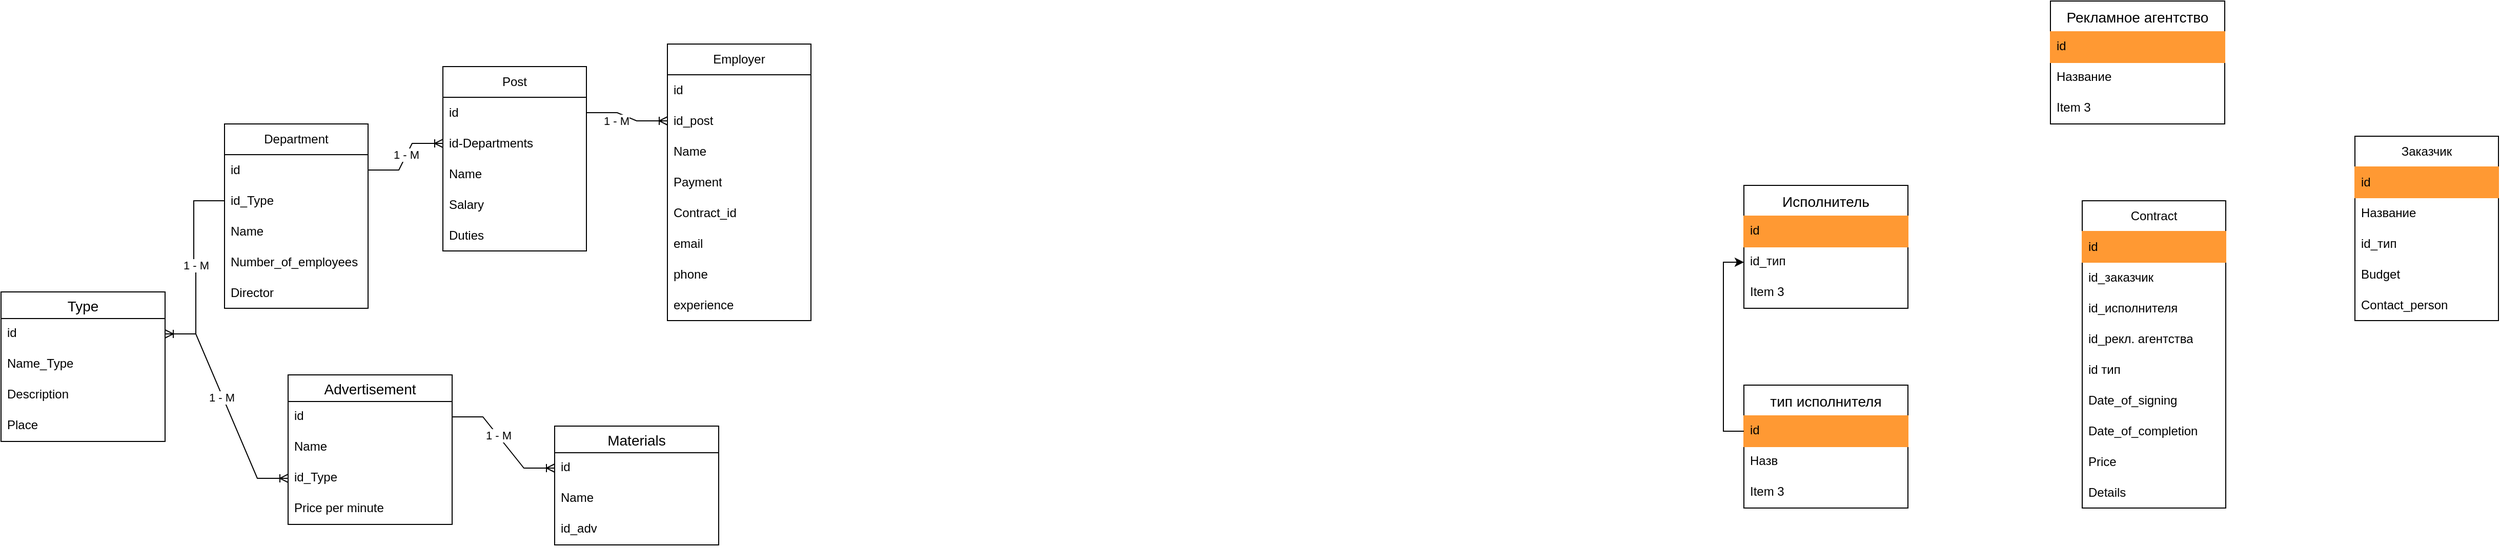 <mxfile version="22.1.7" type="github">
  <diagram name="Страница 1" id="RJepbSxgr9JCMze_nwbU">
    <mxGraphModel dx="2156" dy="929" grid="1" gridSize="11" guides="1" tooltips="1" connect="1" arrows="1" fold="1" page="0" pageScale="1" pageWidth="827" pageHeight="1169" background="none" math="0" shadow="0">
      <root>
        <mxCell id="0" />
        <mxCell id="1" parent="0" />
        <mxCell id="G2dq0zFy6co482DmJKPM-1" value="Post" style="swimlane;fontStyle=0;childLayout=stackLayout;horizontal=1;startSize=30;horizontalStack=0;resizeParent=1;resizeParentMax=0;resizeLast=0;collapsible=1;marginBottom=0;whiteSpace=wrap;html=1;metaEdit=0;rounded=0;swimlaneLine=1;glass=0;shadow=0;noLabel=0;direction=east;fixDash=0;absoluteArcSize=0;" parent="1" vertex="1">
          <mxGeometry x="-589" y="9" width="140" height="180" as="geometry" />
        </mxCell>
        <mxCell id="G2dq0zFy6co482DmJKPM-2" value="id" style="text;strokeColor=none;fillColor=none;align=left;verticalAlign=middle;spacingLeft=4;spacingRight=4;overflow=hidden;points=[[0,0.5],[1,0.5]];portConstraint=eastwest;rotatable=0;whiteSpace=wrap;html=1;" parent="G2dq0zFy6co482DmJKPM-1" vertex="1">
          <mxGeometry y="30" width="140" height="30" as="geometry" />
        </mxCell>
        <mxCell id="G2dq0zFy6co482DmJKPM-7" value="id-Departments" style="text;strokeColor=none;fillColor=none;align=left;verticalAlign=middle;spacingLeft=4;spacingRight=4;overflow=hidden;points=[[0,0.5],[1,0.5]];portConstraint=eastwest;rotatable=0;whiteSpace=wrap;html=1;" parent="G2dq0zFy6co482DmJKPM-1" vertex="1">
          <mxGeometry y="60" width="140" height="30" as="geometry" />
        </mxCell>
        <mxCell id="G2dq0zFy6co482DmJKPM-3" value="Name" style="text;strokeColor=none;fillColor=none;align=left;verticalAlign=middle;spacingLeft=4;spacingRight=4;overflow=hidden;points=[[0,0.5],[1,0.5]];portConstraint=eastwest;rotatable=0;whiteSpace=wrap;html=1;" parent="G2dq0zFy6co482DmJKPM-1" vertex="1">
          <mxGeometry y="90" width="140" height="30" as="geometry" />
        </mxCell>
        <mxCell id="G2dq0zFy6co482DmJKPM-4" value="Salary" style="text;strokeColor=none;fillColor=none;align=left;verticalAlign=middle;spacingLeft=4;spacingRight=4;overflow=hidden;points=[[0,0.5],[1,0.5]];portConstraint=eastwest;rotatable=0;whiteSpace=wrap;html=1;" parent="G2dq0zFy6co482DmJKPM-1" vertex="1">
          <mxGeometry y="120" width="140" height="30" as="geometry" />
        </mxCell>
        <mxCell id="G2dq0zFy6co482DmJKPM-5" value="Duties" style="text;strokeColor=none;fillColor=none;align=left;verticalAlign=middle;spacingLeft=4;spacingRight=4;overflow=hidden;points=[[0,0.5],[1,0.5]];portConstraint=eastwest;rotatable=0;whiteSpace=wrap;html=1;" parent="G2dq0zFy6co482DmJKPM-1" vertex="1">
          <mxGeometry y="150" width="140" height="30" as="geometry" />
        </mxCell>
        <mxCell id="G2dq0zFy6co482DmJKPM-18" value="Department" style="swimlane;fontStyle=0;childLayout=stackLayout;horizontal=1;startSize=30;horizontalStack=0;resizeParent=1;resizeParentMax=0;resizeLast=0;collapsible=1;marginBottom=0;whiteSpace=wrap;html=1;metaEdit=0;rounded=0;swimlaneLine=1;glass=0;shadow=0;noLabel=0;direction=east;fixDash=0;absoluteArcSize=0;" parent="1" vertex="1">
          <mxGeometry x="-802" y="65" width="140" height="180" as="geometry" />
        </mxCell>
        <mxCell id="G2dq0zFy6co482DmJKPM-19" value="id" style="text;strokeColor=none;fillColor=none;align=left;verticalAlign=middle;spacingLeft=4;spacingRight=4;overflow=hidden;points=[[0,0.5],[1,0.5]];portConstraint=eastwest;rotatable=0;whiteSpace=wrap;html=1;" parent="G2dq0zFy6co482DmJKPM-18" vertex="1">
          <mxGeometry y="30" width="140" height="30" as="geometry" />
        </mxCell>
        <mxCell id="-k7Zx-D977QTdwcUHwIx-58" value="id_Type" style="text;strokeColor=none;fillColor=none;align=left;verticalAlign=middle;spacingLeft=4;spacingRight=4;overflow=hidden;points=[[0,0.5],[1,0.5]];portConstraint=eastwest;rotatable=0;whiteSpace=wrap;html=1;" parent="G2dq0zFy6co482DmJKPM-18" vertex="1">
          <mxGeometry y="60" width="140" height="30" as="geometry" />
        </mxCell>
        <mxCell id="G2dq0zFy6co482DmJKPM-20" value="Name" style="text;strokeColor=none;fillColor=none;align=left;verticalAlign=middle;spacingLeft=4;spacingRight=4;overflow=hidden;points=[[0,0.5],[1,0.5]];portConstraint=eastwest;rotatable=0;whiteSpace=wrap;html=1;" parent="G2dq0zFy6co482DmJKPM-18" vertex="1">
          <mxGeometry y="90" width="140" height="30" as="geometry" />
        </mxCell>
        <mxCell id="G2dq0zFy6co482DmJKPM-35" value="Number_of_employees" style="text;strokeColor=none;fillColor=none;align=left;verticalAlign=middle;spacingLeft=4;spacingRight=4;overflow=hidden;points=[[0,0.5],[1,0.5]];portConstraint=eastwest;rotatable=0;whiteSpace=wrap;html=1;" parent="G2dq0zFy6co482DmJKPM-18" vertex="1">
          <mxGeometry y="120" width="140" height="30" as="geometry" />
        </mxCell>
        <mxCell id="G2dq0zFy6co482DmJKPM-25" value="Director" style="text;strokeColor=none;fillColor=none;align=left;verticalAlign=middle;spacingLeft=4;spacingRight=4;overflow=hidden;points=[[0,0.5],[1,0.5]];portConstraint=eastwest;rotatable=0;whiteSpace=wrap;html=1;" parent="G2dq0zFy6co482DmJKPM-18" vertex="1">
          <mxGeometry y="150" width="140" height="30" as="geometry" />
        </mxCell>
        <mxCell id="-k7Zx-D977QTdwcUHwIx-12" value="Заказчик" style="swimlane;fontStyle=0;childLayout=stackLayout;horizontal=1;startSize=30;horizontalStack=0;resizeParent=1;resizeParentMax=0;resizeLast=0;collapsible=1;marginBottom=0;whiteSpace=wrap;html=1;metaEdit=0;rounded=0;swimlaneLine=1;glass=0;shadow=0;noLabel=0;direction=east;fixDash=0;absoluteArcSize=0;" parent="1" vertex="1">
          <mxGeometry x="1276" y="77" width="140" height="180" as="geometry" />
        </mxCell>
        <mxCell id="-k7Zx-D977QTdwcUHwIx-13" value="id" style="text;strokeColor=#FF9933;fillColor=#FF9933;align=left;verticalAlign=middle;spacingLeft=4;spacingRight=4;overflow=hidden;points=[[0,0.5],[1,0.5]];portConstraint=eastwest;rotatable=0;whiteSpace=wrap;html=1;" parent="-k7Zx-D977QTdwcUHwIx-12" vertex="1">
          <mxGeometry y="30" width="140" height="30" as="geometry" />
        </mxCell>
        <mxCell id="-k7Zx-D977QTdwcUHwIx-15" value="Название" style="text;strokeColor=none;fillColor=none;align=left;verticalAlign=middle;spacingLeft=4;spacingRight=4;overflow=hidden;points=[[0,0.5],[1,0.5]];portConstraint=eastwest;rotatable=0;whiteSpace=wrap;html=1;" parent="-k7Zx-D977QTdwcUHwIx-12" vertex="1">
          <mxGeometry y="60" width="140" height="30" as="geometry" />
        </mxCell>
        <mxCell id="-k7Zx-D977QTdwcUHwIx-16" value="id_тип" style="text;strokeColor=none;fillColor=none;align=left;verticalAlign=middle;spacingLeft=4;spacingRight=4;overflow=hidden;points=[[0,0.5],[1,0.5]];portConstraint=eastwest;rotatable=0;whiteSpace=wrap;html=1;" parent="-k7Zx-D977QTdwcUHwIx-12" vertex="1">
          <mxGeometry y="90" width="140" height="30" as="geometry" />
        </mxCell>
        <mxCell id="-k7Zx-D977QTdwcUHwIx-17" value="Budget" style="text;strokeColor=none;fillColor=none;align=left;verticalAlign=middle;spacingLeft=4;spacingRight=4;overflow=hidden;points=[[0,0.5],[1,0.5]];portConstraint=eastwest;rotatable=0;whiteSpace=wrap;html=1;" parent="-k7Zx-D977QTdwcUHwIx-12" vertex="1">
          <mxGeometry y="120" width="140" height="30" as="geometry" />
        </mxCell>
        <mxCell id="-k7Zx-D977QTdwcUHwIx-20" value="Contact_person" style="text;strokeColor=none;fillColor=none;align=left;verticalAlign=middle;spacingLeft=4;spacingRight=4;overflow=hidden;points=[[0,0.5],[1,0.5]];portConstraint=eastwest;rotatable=0;whiteSpace=wrap;html=1;" parent="-k7Zx-D977QTdwcUHwIx-12" vertex="1">
          <mxGeometry y="150" width="140" height="30" as="geometry" />
        </mxCell>
        <mxCell id="-k7Zx-D977QTdwcUHwIx-28" value="Employer" style="swimlane;fontStyle=0;childLayout=stackLayout;horizontal=1;startSize=30;horizontalStack=0;resizeParent=1;resizeParentMax=0;resizeLast=0;collapsible=1;marginBottom=0;whiteSpace=wrap;html=1;metaEdit=0;rounded=0;swimlaneLine=1;glass=0;shadow=0;noLabel=0;direction=east;fixDash=0;absoluteArcSize=0;" parent="1" vertex="1">
          <mxGeometry x="-370" y="-13" width="140" height="270" as="geometry">
            <mxRectangle x="-180" y="220" width="90" height="30" as="alternateBounds" />
          </mxGeometry>
        </mxCell>
        <mxCell id="-k7Zx-D977QTdwcUHwIx-29" value="id" style="text;strokeColor=none;fillColor=none;align=left;verticalAlign=middle;spacingLeft=4;spacingRight=4;overflow=hidden;points=[[0,0.5],[1,0.5]];portConstraint=eastwest;rotatable=0;whiteSpace=wrap;html=1;" parent="-k7Zx-D977QTdwcUHwIx-28" vertex="1">
          <mxGeometry y="30" width="140" height="30" as="geometry" />
        </mxCell>
        <mxCell id="-k7Zx-D977QTdwcUHwIx-30" value="id_post" style="text;strokeColor=none;fillColor=none;align=left;verticalAlign=middle;spacingLeft=4;spacingRight=4;overflow=hidden;points=[[0,0.5],[1,0.5]];portConstraint=eastwest;rotatable=0;whiteSpace=wrap;html=1;" parent="-k7Zx-D977QTdwcUHwIx-28" vertex="1">
          <mxGeometry y="60" width="140" height="30" as="geometry" />
        </mxCell>
        <mxCell id="-k7Zx-D977QTdwcUHwIx-31" value="Name" style="text;strokeColor=none;fillColor=none;align=left;verticalAlign=middle;spacingLeft=4;spacingRight=4;overflow=hidden;points=[[0,0.5],[1,0.5]];portConstraint=eastwest;rotatable=0;whiteSpace=wrap;html=1;" parent="-k7Zx-D977QTdwcUHwIx-28" vertex="1">
          <mxGeometry y="90" width="140" height="30" as="geometry" />
        </mxCell>
        <mxCell id="onbaWOsgui4nxf-Jx1qG-4" value="Payment" style="text;strokeColor=none;fillColor=none;align=left;verticalAlign=middle;spacingLeft=4;spacingRight=4;overflow=hidden;points=[[0,0.5],[1,0.5]];portConstraint=eastwest;rotatable=0;whiteSpace=wrap;html=1;" parent="-k7Zx-D977QTdwcUHwIx-28" vertex="1">
          <mxGeometry y="120" width="140" height="30" as="geometry" />
        </mxCell>
        <mxCell id="onbaWOsgui4nxf-Jx1qG-9" value="Contract_id" style="text;strokeColor=none;fillColor=none;align=left;verticalAlign=middle;spacingLeft=4;spacingRight=4;overflow=hidden;points=[[0,0.5],[1,0.5]];portConstraint=eastwest;rotatable=0;whiteSpace=wrap;html=1;" parent="-k7Zx-D977QTdwcUHwIx-28" vertex="1">
          <mxGeometry y="150" width="140" height="30" as="geometry" />
        </mxCell>
        <mxCell id="-k7Zx-D977QTdwcUHwIx-32" value="email" style="text;strokeColor=none;fillColor=none;align=left;verticalAlign=middle;spacingLeft=4;spacingRight=4;overflow=hidden;points=[[0,0.5],[1,0.5]];portConstraint=eastwest;rotatable=0;whiteSpace=wrap;html=1;" parent="-k7Zx-D977QTdwcUHwIx-28" vertex="1">
          <mxGeometry y="180" width="140" height="30" as="geometry" />
        </mxCell>
        <mxCell id="-k7Zx-D977QTdwcUHwIx-33" value="phone" style="text;strokeColor=none;fillColor=none;align=left;verticalAlign=middle;spacingLeft=4;spacingRight=4;overflow=hidden;points=[[0,0.5],[1,0.5]];portConstraint=eastwest;rotatable=0;whiteSpace=wrap;html=1;" parent="-k7Zx-D977QTdwcUHwIx-28" vertex="1">
          <mxGeometry y="210" width="140" height="30" as="geometry" />
        </mxCell>
        <mxCell id="-k7Zx-D977QTdwcUHwIx-34" value="experience" style="text;strokeColor=none;fillColor=none;align=left;verticalAlign=middle;spacingLeft=4;spacingRight=4;overflow=hidden;points=[[0,0.5],[1,0.5]];portConstraint=eastwest;rotatable=0;whiteSpace=wrap;html=1;" parent="-k7Zx-D977QTdwcUHwIx-28" vertex="1">
          <mxGeometry y="240" width="140" height="30" as="geometry" />
        </mxCell>
        <mxCell id="-k7Zx-D977QTdwcUHwIx-63" value="" style="edgeStyle=entityRelationEdgeStyle;fontSize=12;html=1;endArrow=ERoneToMany;rounded=0;exitX=1;exitY=0.5;exitDx=0;exitDy=0;entryX=0;entryY=0.5;entryDx=0;entryDy=0;" parent="1" source="G2dq0zFy6co482DmJKPM-19" target="G2dq0zFy6co482DmJKPM-7" edge="1">
          <mxGeometry width="100" height="100" relative="1" as="geometry">
            <mxPoint x="-225.06" y="536" as="sourcePoint" />
            <mxPoint x="-125.06" y="436" as="targetPoint" />
            <Array as="points">
              <mxPoint x="-651" y="89" />
            </Array>
          </mxGeometry>
        </mxCell>
        <mxCell id="-k7Zx-D977QTdwcUHwIx-75" value="1 - М" style="edgeLabel;html=1;align=center;verticalAlign=middle;resizable=0;points=[];" parent="-k7Zx-D977QTdwcUHwIx-63" vertex="1" connectable="0">
          <mxGeometry x="0.046" y="1" relative="1" as="geometry">
            <mxPoint as="offset" />
          </mxGeometry>
        </mxCell>
        <mxCell id="-k7Zx-D977QTdwcUHwIx-64" value="" style="edgeStyle=entityRelationEdgeStyle;fontSize=12;html=1;endArrow=ERoneToMany;rounded=0;exitX=1;exitY=0.5;exitDx=0;exitDy=0;entryX=0;entryY=0.5;entryDx=0;entryDy=0;" parent="1" source="G2dq0zFy6co482DmJKPM-2" target="-k7Zx-D977QTdwcUHwIx-30" edge="1">
          <mxGeometry width="100" height="100" relative="1" as="geometry">
            <mxPoint x="-393" y="65" as="sourcePoint" />
            <mxPoint x="-323" y="360" as="targetPoint" />
          </mxGeometry>
        </mxCell>
        <mxCell id="-k7Zx-D977QTdwcUHwIx-74" value="1 - М" style="edgeLabel;html=1;align=center;verticalAlign=middle;resizable=0;points=[];" parent="-k7Zx-D977QTdwcUHwIx-64" vertex="1" connectable="0">
          <mxGeometry x="0.409" y="-1" relative="1" as="geometry">
            <mxPoint x="-27" y="-1" as="offset" />
          </mxGeometry>
        </mxCell>
        <mxCell id="onbaWOsgui4nxf-Jx1qG-6" value="" style="edgeStyle=entityRelationEdgeStyle;fontSize=12;html=1;endArrow=ERoneToMany;rounded=0;exitX=0;exitY=0.5;exitDx=0;exitDy=0;entryX=1;entryY=0.5;entryDx=0;entryDy=0;" parent="1" source="-k7Zx-D977QTdwcUHwIx-58" target="onbaWOsgui4nxf-Jx1qG-26" edge="1">
          <mxGeometry width="100" height="100" relative="1" as="geometry">
            <mxPoint x="-173" y="464" as="sourcePoint" />
            <mxPoint x="-907" y="314" as="targetPoint" />
            <Array as="points">
              <mxPoint x="-856" y="144" />
              <mxPoint x="-875" y="155" />
            </Array>
          </mxGeometry>
        </mxCell>
        <mxCell id="onbaWOsgui4nxf-Jx1qG-8" value="1 - М" style="edgeLabel;html=1;align=center;verticalAlign=middle;resizable=0;points=[];" parent="onbaWOsgui4nxf-Jx1qG-6" vertex="1" connectable="0">
          <mxGeometry x="-0.038" y="2" relative="1" as="geometry">
            <mxPoint as="offset" />
          </mxGeometry>
        </mxCell>
        <mxCell id="onbaWOsgui4nxf-Jx1qG-13" value="Type" style="swimlane;fontStyle=0;childLayout=stackLayout;horizontal=1;startSize=26;horizontalStack=0;resizeParent=1;resizeParentMax=0;resizeLast=0;collapsible=1;marginBottom=0;align=center;fontSize=14;" parent="1" vertex="1">
          <mxGeometry x="-1020" y="229" width="160" height="146" as="geometry" />
        </mxCell>
        <mxCell id="onbaWOsgui4nxf-Jx1qG-26" value="id" style="text;strokeColor=none;fillColor=none;spacingLeft=4;spacingRight=4;overflow=hidden;rotatable=0;points=[[0,0.5],[1,0.5]];portConstraint=eastwest;fontSize=12;whiteSpace=wrap;html=1;" parent="onbaWOsgui4nxf-Jx1qG-13" vertex="1">
          <mxGeometry y="26" width="160" height="30" as="geometry" />
        </mxCell>
        <mxCell id="onbaWOsgui4nxf-Jx1qG-27" value="Name_Type" style="text;strokeColor=none;fillColor=none;spacingLeft=4;spacingRight=4;overflow=hidden;rotatable=0;points=[[0,0.5],[1,0.5]];portConstraint=eastwest;fontSize=12;whiteSpace=wrap;html=1;" parent="onbaWOsgui4nxf-Jx1qG-13" vertex="1">
          <mxGeometry y="56" width="160" height="30" as="geometry" />
        </mxCell>
        <mxCell id="nOb7-5xYa6z6IrBB-SR6-3" value="Description" style="text;strokeColor=none;fillColor=none;spacingLeft=4;spacingRight=4;overflow=hidden;rotatable=0;points=[[0,0.5],[1,0.5]];portConstraint=eastwest;fontSize=12;whiteSpace=wrap;html=1;" parent="onbaWOsgui4nxf-Jx1qG-13" vertex="1">
          <mxGeometry y="86" width="160" height="30" as="geometry" />
        </mxCell>
        <mxCell id="nOb7-5xYa6z6IrBB-SR6-2" value="Place" style="text;strokeColor=none;fillColor=none;spacingLeft=4;spacingRight=4;overflow=hidden;rotatable=0;points=[[0,0.5],[1,0.5]];portConstraint=eastwest;fontSize=12;whiteSpace=wrap;html=1;" parent="onbaWOsgui4nxf-Jx1qG-13" vertex="1">
          <mxGeometry y="116" width="160" height="30" as="geometry" />
        </mxCell>
        <mxCell id="onbaWOsgui4nxf-Jx1qG-21" value="Advertisement" style="swimlane;fontStyle=0;childLayout=stackLayout;horizontal=1;startSize=26;horizontalStack=0;resizeParent=1;resizeParentMax=0;resizeLast=0;collapsible=1;marginBottom=0;align=center;fontSize=14;" parent="1" vertex="1">
          <mxGeometry x="-740" y="310" width="160" height="146" as="geometry" />
        </mxCell>
        <mxCell id="onbaWOsgui4nxf-Jx1qG-23" value="id" style="text;strokeColor=none;fillColor=none;spacingLeft=4;spacingRight=4;overflow=hidden;rotatable=0;points=[[0,0.5],[1,0.5]];portConstraint=eastwest;fontSize=12;whiteSpace=wrap;html=1;" parent="onbaWOsgui4nxf-Jx1qG-21" vertex="1">
          <mxGeometry y="26" width="160" height="30" as="geometry" />
        </mxCell>
        <mxCell id="onbaWOsgui4nxf-Jx1qG-35" value="Name" style="text;strokeColor=none;fillColor=none;spacingLeft=4;spacingRight=4;overflow=hidden;rotatable=0;points=[[0,0.5],[1,0.5]];portConstraint=eastwest;fontSize=12;whiteSpace=wrap;html=1;" parent="onbaWOsgui4nxf-Jx1qG-21" vertex="1">
          <mxGeometry y="56" width="160" height="30" as="geometry" />
        </mxCell>
        <mxCell id="onbaWOsgui4nxf-Jx1qG-22" value="id_Type" style="text;strokeColor=none;fillColor=none;spacingLeft=4;spacingRight=4;overflow=hidden;rotatable=0;points=[[0,0.5],[1,0.5]];portConstraint=eastwest;fontSize=12;whiteSpace=wrap;html=1;" parent="onbaWOsgui4nxf-Jx1qG-21" vertex="1">
          <mxGeometry y="86" width="160" height="30" as="geometry" />
        </mxCell>
        <mxCell id="onbaWOsgui4nxf-Jx1qG-42" value="Price per minute" style="text;strokeColor=none;fillColor=none;spacingLeft=4;spacingRight=4;overflow=hidden;rotatable=0;points=[[0,0.5],[1,0.5]];portConstraint=eastwest;fontSize=12;whiteSpace=wrap;html=1;" parent="onbaWOsgui4nxf-Jx1qG-21" vertex="1">
          <mxGeometry y="116" width="160" height="30" as="geometry" />
        </mxCell>
        <mxCell id="onbaWOsgui4nxf-Jx1qG-40" value="" style="edgeStyle=entityRelationEdgeStyle;fontSize=12;html=1;endArrow=ERoneToMany;rounded=0;exitX=1;exitY=0.5;exitDx=0;exitDy=0;entryX=0;entryY=0.5;entryDx=0;entryDy=0;" parent="1" source="onbaWOsgui4nxf-Jx1qG-26" target="onbaWOsgui4nxf-Jx1qG-22" edge="1">
          <mxGeometry width="100" height="100" relative="1" as="geometry">
            <mxPoint x="-860" y="300" as="sourcePoint" />
            <mxPoint x="-788" y="340" as="targetPoint" />
            <Array as="points">
              <mxPoint x="-799" y="423" />
              <mxPoint x="-860" y="330" />
              <mxPoint x="-778" y="304" />
              <mxPoint x="-818" y="434" />
              <mxPoint x="-487" y="334" />
            </Array>
          </mxGeometry>
        </mxCell>
        <mxCell id="onbaWOsgui4nxf-Jx1qG-41" value="1 - М" style="edgeLabel;html=1;align=center;verticalAlign=middle;resizable=0;points=[];" parent="onbaWOsgui4nxf-Jx1qG-40" vertex="1" connectable="0">
          <mxGeometry x="-0.038" y="2" relative="1" as="geometry">
            <mxPoint x="-5" y="-4" as="offset" />
          </mxGeometry>
        </mxCell>
        <mxCell id="nOb7-5xYa6z6IrBB-SR6-33" value="" style="edgeStyle=entityRelationEdgeStyle;fontSize=12;html=1;endArrow=ERoneToMany;rounded=0;exitX=1;exitY=0.5;exitDx=0;exitDy=0;entryX=0;entryY=0.5;entryDx=0;entryDy=0;" parent="1" source="onbaWOsgui4nxf-Jx1qG-23" target="nOb7-5xYa6z6IrBB-SR6-36" edge="1">
          <mxGeometry width="100" height="100" relative="1" as="geometry">
            <mxPoint x="-540" y="390" as="sourcePoint" />
            <mxPoint x="-480" y="420" as="targetPoint" />
            <Array as="points">
              <mxPoint x="-479" y="543" />
              <mxPoint x="-100" y="540" />
              <mxPoint x="-540" y="450" />
              <mxPoint x="-458" y="424" />
              <mxPoint x="-498" y="554" />
              <mxPoint x="-167" y="454" />
            </Array>
          </mxGeometry>
        </mxCell>
        <mxCell id="nOb7-5xYa6z6IrBB-SR6-34" value="1 - М" style="edgeLabel;html=1;align=center;verticalAlign=middle;resizable=0;points=[];" parent="nOb7-5xYa6z6IrBB-SR6-33" vertex="1" connectable="0">
          <mxGeometry x="-0.038" y="2" relative="1" as="geometry">
            <mxPoint x="-5" y="-4" as="offset" />
          </mxGeometry>
        </mxCell>
        <mxCell id="nOb7-5xYa6z6IrBB-SR6-35" value="Materials" style="swimlane;fontStyle=0;childLayout=stackLayout;horizontal=1;startSize=26;horizontalStack=0;resizeParent=1;resizeParentMax=0;resizeLast=0;collapsible=1;marginBottom=0;align=center;fontSize=14;" parent="1" vertex="1">
          <mxGeometry x="-480" y="360" width="160" height="116" as="geometry" />
        </mxCell>
        <mxCell id="nOb7-5xYa6z6IrBB-SR6-36" value="id" style="text;strokeColor=none;fillColor=none;spacingLeft=4;spacingRight=4;overflow=hidden;rotatable=0;points=[[0,0.5],[1,0.5]];portConstraint=eastwest;fontSize=12;whiteSpace=wrap;html=1;" parent="nOb7-5xYa6z6IrBB-SR6-35" vertex="1">
          <mxGeometry y="26" width="160" height="30" as="geometry" />
        </mxCell>
        <mxCell id="nOb7-5xYa6z6IrBB-SR6-37" value="Name" style="text;strokeColor=none;fillColor=none;spacingLeft=4;spacingRight=4;overflow=hidden;rotatable=0;points=[[0,0.5],[1,0.5]];portConstraint=eastwest;fontSize=12;whiteSpace=wrap;html=1;" parent="nOb7-5xYa6z6IrBB-SR6-35" vertex="1">
          <mxGeometry y="56" width="160" height="30" as="geometry" />
        </mxCell>
        <mxCell id="nOb7-5xYa6z6IrBB-SR6-38" value="id_adv" style="text;strokeColor=none;fillColor=none;spacingLeft=4;spacingRight=4;overflow=hidden;rotatable=0;points=[[0,0.5],[1,0.5]];portConstraint=eastwest;fontSize=12;whiteSpace=wrap;html=1;" parent="nOb7-5xYa6z6IrBB-SR6-35" vertex="1">
          <mxGeometry y="86" width="160" height="30" as="geometry" />
        </mxCell>
        <mxCell id="nOb7-5xYa6z6IrBB-SR6-39" value="Исполнитель" style="swimlane;fontStyle=0;childLayout=stackLayout;horizontal=1;startSize=30;horizontalStack=0;resizeParent=1;resizeParentMax=0;resizeLast=0;collapsible=1;marginBottom=0;align=center;fontSize=14;" parent="1" vertex="1">
          <mxGeometry x="680" y="125" width="160" height="120" as="geometry" />
        </mxCell>
        <mxCell id="nOb7-5xYa6z6IrBB-SR6-40" value="id" style="text;strokeColor=#FF9933;fillColor=#FF9933;spacingLeft=4;spacingRight=4;overflow=hidden;rotatable=0;points=[[0,0.5],[1,0.5]];portConstraint=eastwest;fontSize=12;whiteSpace=wrap;html=1;" parent="nOb7-5xYa6z6IrBB-SR6-39" vertex="1">
          <mxGeometry y="30" width="160" height="30" as="geometry" />
        </mxCell>
        <mxCell id="nOb7-5xYa6z6IrBB-SR6-41" value="id_тип" style="text;strokeColor=none;fillColor=none;spacingLeft=4;spacingRight=4;overflow=hidden;rotatable=0;points=[[0,0.5],[1,0.5]];portConstraint=eastwest;fontSize=12;whiteSpace=wrap;html=1;" parent="nOb7-5xYa6z6IrBB-SR6-39" vertex="1">
          <mxGeometry y="60" width="160" height="30" as="geometry" />
        </mxCell>
        <mxCell id="nOb7-5xYa6z6IrBB-SR6-42" value="Item 3" style="text;strokeColor=none;fillColor=none;spacingLeft=4;spacingRight=4;overflow=hidden;rotatable=0;points=[[0,0.5],[1,0.5]];portConstraint=eastwest;fontSize=12;whiteSpace=wrap;html=1;" parent="nOb7-5xYa6z6IrBB-SR6-39" vertex="1">
          <mxGeometry y="90" width="160" height="30" as="geometry" />
        </mxCell>
        <mxCell id="m3FH3Wrw8_3AE0XsQvWk-14" value="Рекламное агентство" style="swimlane;fontStyle=0;childLayout=stackLayout;horizontal=1;startSize=30;horizontalStack=0;resizeParent=1;resizeParentMax=0;resizeLast=0;collapsible=1;marginBottom=0;align=center;fontSize=14;" vertex="1" parent="1">
          <mxGeometry x="979" y="-55" width="170" height="120" as="geometry">
            <mxRectangle x="940" y="-30" width="180" height="30" as="alternateBounds" />
          </mxGeometry>
        </mxCell>
        <mxCell id="m3FH3Wrw8_3AE0XsQvWk-16" value="id" style="text;strokeColor=#FF9933;fillColor=#FF9933;spacingLeft=4;spacingRight=4;overflow=hidden;rotatable=0;points=[[0,0.5],[1,0.5]];portConstraint=eastwest;fontSize=12;whiteSpace=wrap;html=1;" vertex="1" parent="m3FH3Wrw8_3AE0XsQvWk-14">
          <mxGeometry y="30" width="170" height="30" as="geometry" />
        </mxCell>
        <mxCell id="m3FH3Wrw8_3AE0XsQvWk-15" value="Название" style="text;strokeColor=none;fillColor=none;spacingLeft=4;spacingRight=4;overflow=hidden;rotatable=0;points=[[0,0.5],[1,0.5]];portConstraint=eastwest;fontSize=12;whiteSpace=wrap;html=1;" vertex="1" parent="m3FH3Wrw8_3AE0XsQvWk-14">
          <mxGeometry y="60" width="170" height="30" as="geometry" />
        </mxCell>
        <mxCell id="m3FH3Wrw8_3AE0XsQvWk-17" value="Item 3" style="text;strokeColor=none;fillColor=none;spacingLeft=4;spacingRight=4;overflow=hidden;rotatable=0;points=[[0,0.5],[1,0.5]];portConstraint=eastwest;fontSize=12;whiteSpace=wrap;html=1;" vertex="1" parent="m3FH3Wrw8_3AE0XsQvWk-14">
          <mxGeometry y="90" width="170" height="30" as="geometry" />
        </mxCell>
        <mxCell id="m3FH3Wrw8_3AE0XsQvWk-20" value="тип исполнителя" style="swimlane;fontStyle=0;childLayout=stackLayout;horizontal=1;startSize=30;horizontalStack=0;resizeParent=1;resizeParentMax=0;resizeLast=0;collapsible=1;marginBottom=0;align=center;fontSize=14;" vertex="1" parent="1">
          <mxGeometry x="680" y="320" width="160" height="120" as="geometry" />
        </mxCell>
        <mxCell id="m3FH3Wrw8_3AE0XsQvWk-21" value="id" style="text;strokeColor=#FF9933;fillColor=#FF9933;spacingLeft=4;spacingRight=4;overflow=hidden;rotatable=0;points=[[0,0.5],[1,0.5]];portConstraint=eastwest;fontSize=12;whiteSpace=wrap;html=1;" vertex="1" parent="m3FH3Wrw8_3AE0XsQvWk-20">
          <mxGeometry y="30" width="160" height="30" as="geometry" />
        </mxCell>
        <mxCell id="m3FH3Wrw8_3AE0XsQvWk-22" value="Назв" style="text;strokeColor=none;fillColor=none;spacingLeft=4;spacingRight=4;overflow=hidden;rotatable=0;points=[[0,0.5],[1,0.5]];portConstraint=eastwest;fontSize=12;whiteSpace=wrap;html=1;" vertex="1" parent="m3FH3Wrw8_3AE0XsQvWk-20">
          <mxGeometry y="60" width="160" height="30" as="geometry" />
        </mxCell>
        <mxCell id="m3FH3Wrw8_3AE0XsQvWk-23" value="Item 3" style="text;strokeColor=none;fillColor=none;spacingLeft=4;spacingRight=4;overflow=hidden;rotatable=0;points=[[0,0.5],[1,0.5]];portConstraint=eastwest;fontSize=12;whiteSpace=wrap;html=1;" vertex="1" parent="m3FH3Wrw8_3AE0XsQvWk-20">
          <mxGeometry y="90" width="160" height="30" as="geometry" />
        </mxCell>
        <mxCell id="m3FH3Wrw8_3AE0XsQvWk-26" style="edgeStyle=orthogonalEdgeStyle;rounded=0;orthogonalLoop=1;jettySize=auto;html=1;exitX=0;exitY=0.5;exitDx=0;exitDy=0;entryX=0;entryY=0.5;entryDx=0;entryDy=0;" edge="1" parent="1" source="m3FH3Wrw8_3AE0XsQvWk-21" target="nOb7-5xYa6z6IrBB-SR6-41">
          <mxGeometry relative="1" as="geometry" />
        </mxCell>
        <mxCell id="G2dq0zFy6co482DmJKPM-42" value="Contract" style="swimlane;fontStyle=0;childLayout=stackLayout;horizontal=1;startSize=30;horizontalStack=0;resizeParent=1;resizeParentMax=0;resizeLast=0;collapsible=1;marginBottom=0;whiteSpace=wrap;html=1;shadow=0;" parent="1" vertex="1">
          <mxGeometry x="1010" y="140" width="140" height="300" as="geometry" />
        </mxCell>
        <mxCell id="G2dq0zFy6co482DmJKPM-43" value="id" style="text;strokeColor=#FF9933;fillColor=#FF9933;align=left;verticalAlign=middle;spacingLeft=4;spacingRight=4;overflow=hidden;points=[[0,0.5],[1,0.5]];portConstraint=eastwest;rotatable=0;whiteSpace=wrap;html=1;" parent="G2dq0zFy6co482DmJKPM-42" vertex="1">
          <mxGeometry y="30" width="140" height="30" as="geometry" />
        </mxCell>
        <mxCell id="G2dq0zFy6co482DmJKPM-44" value="id_заказчик" style="text;strokeColor=none;fillColor=none;align=left;verticalAlign=middle;spacingLeft=4;spacingRight=4;overflow=hidden;points=[[0,0.5],[1,0.5]];portConstraint=eastwest;rotatable=0;whiteSpace=wrap;html=1;" parent="G2dq0zFy6co482DmJKPM-42" vertex="1">
          <mxGeometry y="60" width="140" height="30" as="geometry" />
        </mxCell>
        <mxCell id="onbaWOsgui4nxf-Jx1qG-28" value="id_исполнителя" style="text;strokeColor=none;fillColor=none;align=left;verticalAlign=middle;spacingLeft=4;spacingRight=4;overflow=hidden;points=[[0,0.5],[1,0.5]];portConstraint=eastwest;rotatable=0;whiteSpace=wrap;html=1;" parent="G2dq0zFy6co482DmJKPM-42" vertex="1">
          <mxGeometry y="90" width="140" height="30" as="geometry" />
        </mxCell>
        <mxCell id="m3FH3Wrw8_3AE0XsQvWk-19" value="id_рекл. агентства" style="text;strokeColor=none;fillColor=none;align=left;verticalAlign=middle;spacingLeft=4;spacingRight=4;overflow=hidden;points=[[0,0.5],[1,0.5]];portConstraint=eastwest;rotatable=0;whiteSpace=wrap;html=1;" vertex="1" parent="G2dq0zFy6co482DmJKPM-42">
          <mxGeometry y="120" width="140" height="30" as="geometry" />
        </mxCell>
        <mxCell id="m3FH3Wrw8_3AE0XsQvWk-25" value="id тип" style="text;strokeColor=none;fillColor=none;align=left;verticalAlign=middle;spacingLeft=4;spacingRight=4;overflow=hidden;points=[[0,0.5],[1,0.5]];portConstraint=eastwest;rotatable=0;whiteSpace=wrap;html=1;" vertex="1" parent="G2dq0zFy6co482DmJKPM-42">
          <mxGeometry y="150" width="140" height="30" as="geometry" />
        </mxCell>
        <mxCell id="G2dq0zFy6co482DmJKPM-45" value="Date_of_signing" style="text;strokeColor=none;fillColor=none;align=left;verticalAlign=middle;spacingLeft=4;spacingRight=4;overflow=hidden;points=[[0,0.5],[1,0.5]];portConstraint=eastwest;rotatable=0;whiteSpace=wrap;html=1;" parent="G2dq0zFy6co482DmJKPM-42" vertex="1">
          <mxGeometry y="180" width="140" height="30" as="geometry" />
        </mxCell>
        <mxCell id="-k7Zx-D977QTdwcUHwIx-49" value="Date_of_completion" style="text;strokeColor=none;fillColor=none;align=left;verticalAlign=middle;spacingLeft=4;spacingRight=4;overflow=hidden;points=[[0,0.5],[1,0.5]];portConstraint=eastwest;rotatable=0;whiteSpace=wrap;html=1;" parent="G2dq0zFy6co482DmJKPM-42" vertex="1">
          <mxGeometry y="210" width="140" height="30" as="geometry" />
        </mxCell>
        <mxCell id="G2dq0zFy6co482DmJKPM-46" value="Price" style="text;strokeColor=none;fillColor=none;align=left;verticalAlign=middle;spacingLeft=4;spacingRight=4;overflow=hidden;points=[[0,0.5],[1,0.5]];portConstraint=eastwest;rotatable=0;whiteSpace=wrap;html=1;" parent="G2dq0zFy6co482DmJKPM-42" vertex="1">
          <mxGeometry y="240" width="140" height="30" as="geometry" />
        </mxCell>
        <mxCell id="-k7Zx-D977QTdwcUHwIx-50" value="Details" style="text;strokeColor=none;fillColor=none;align=left;verticalAlign=middle;spacingLeft=4;spacingRight=4;overflow=hidden;points=[[0,0.5],[1,0.5]];portConstraint=eastwest;rotatable=0;whiteSpace=wrap;html=1;" parent="G2dq0zFy6co482DmJKPM-42" vertex="1">
          <mxGeometry y="270" width="140" height="30" as="geometry" />
        </mxCell>
      </root>
    </mxGraphModel>
  </diagram>
</mxfile>
